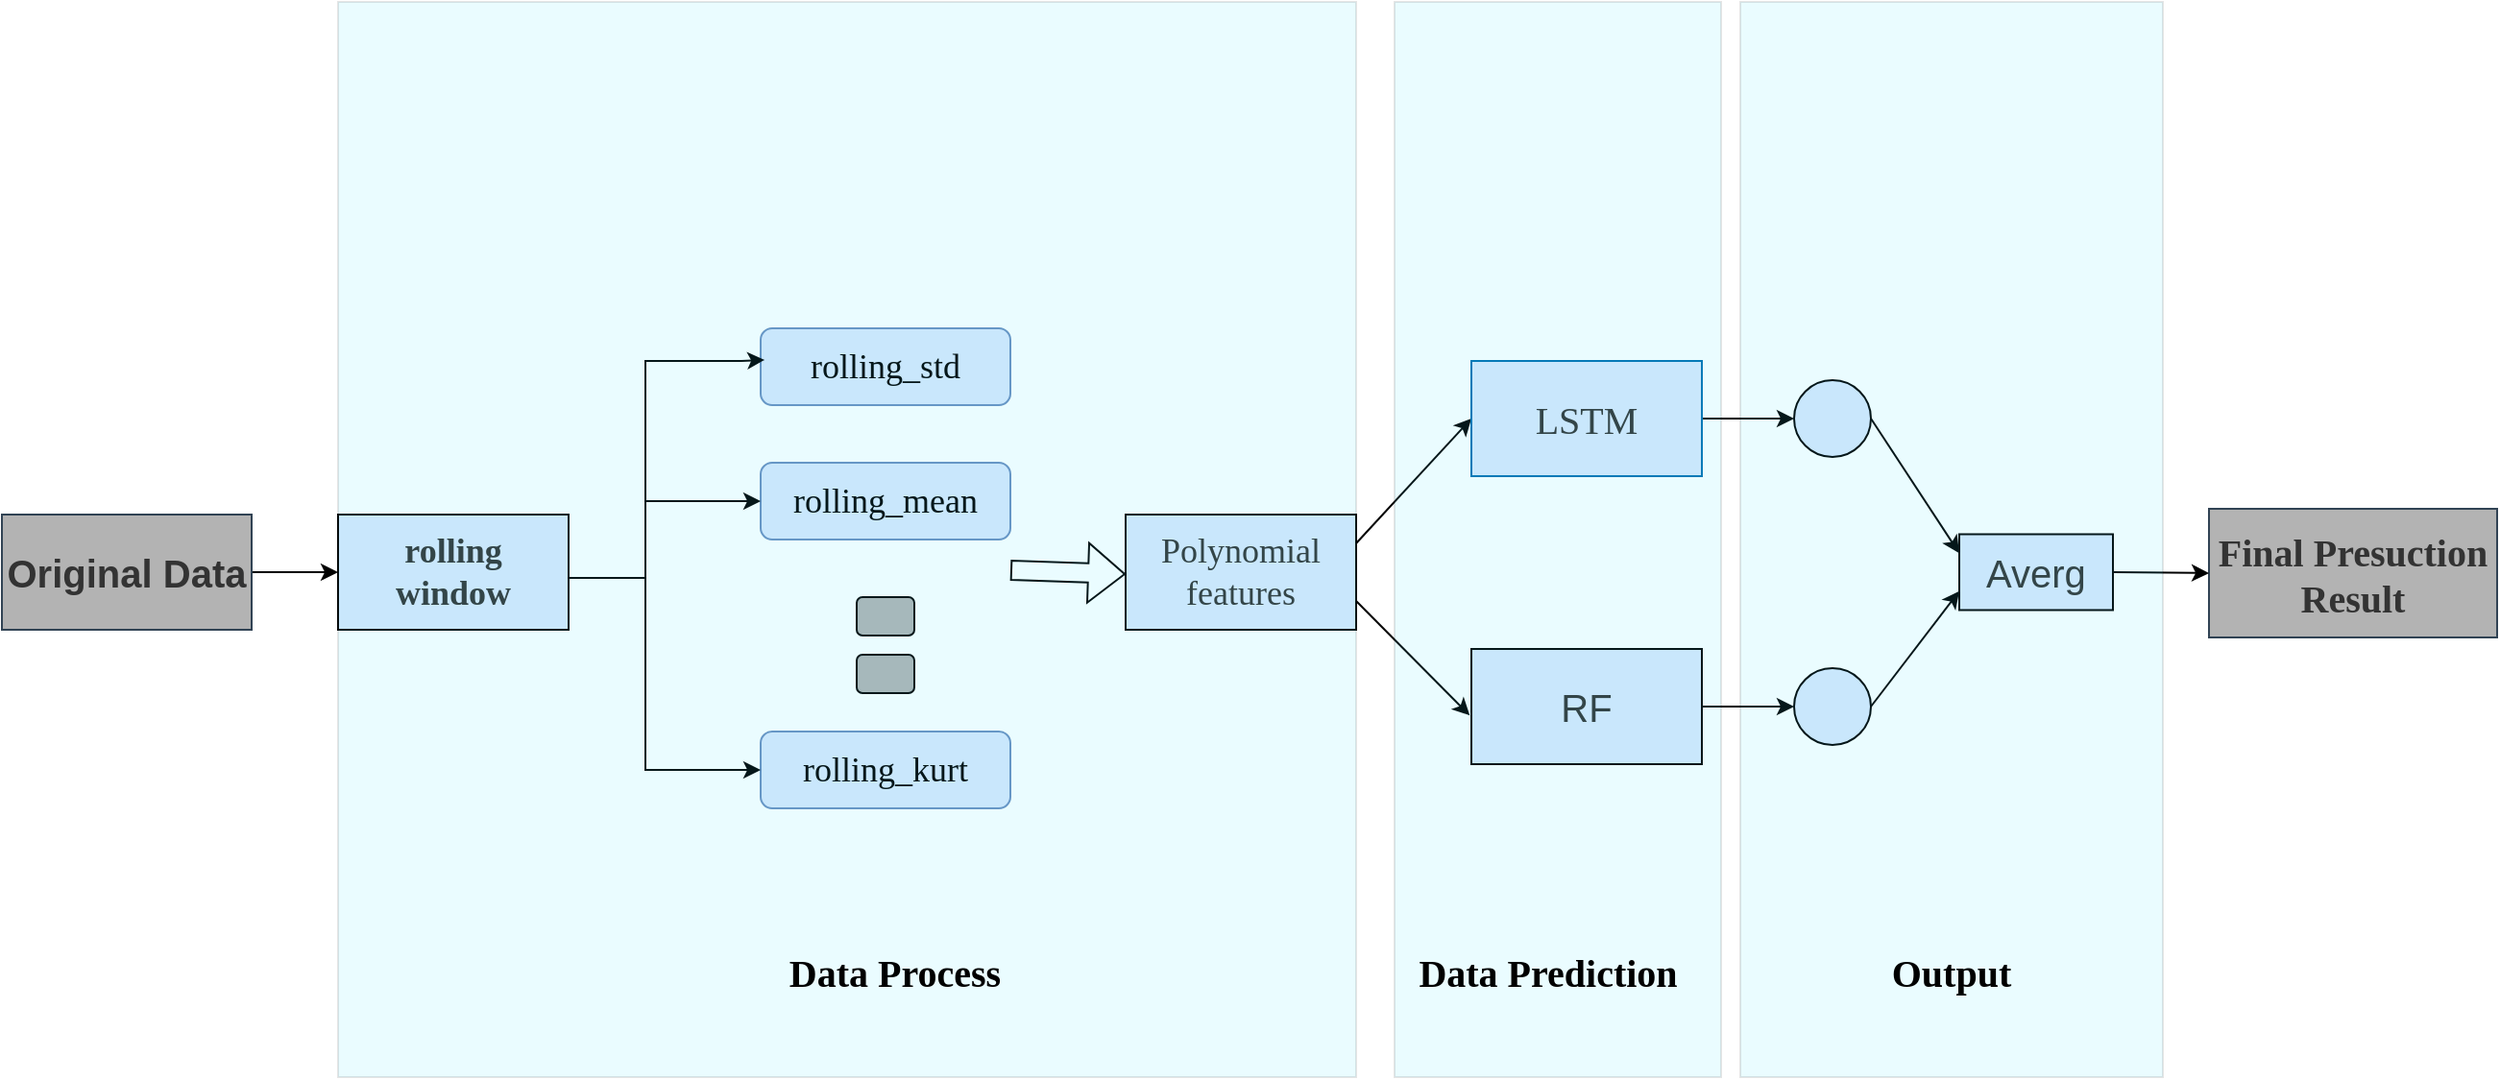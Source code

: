 <mxfile version="24.0.7" type="github">
  <diagram name="第 1 页" id="MAClC-Qz35gJHoBX1igw">
    <mxGraphModel dx="2875" dy="1126" grid="1" gridSize="10" guides="0" tooltips="1" connect="1" arrows="0" fold="1" page="1" pageScale="1" pageWidth="827" pageHeight="1169" math="0" shadow="0">
      <root>
        <mxCell id="0" />
        <mxCell id="1" parent="0" />
        <mxCell id="4eGL8hieU2qLonjlvDq8-81" style="edgeStyle=none;rounded=0;orthogonalLoop=1;jettySize=auto;html=1;exitX=1;exitY=0.5;exitDx=0;exitDy=0;entryX=0;entryY=0.5;entryDx=0;entryDy=0;" edge="1" parent="1" source="4eGL8hieU2qLonjlvDq8-1" target="4eGL8hieU2qLonjlvDq8-2">
          <mxGeometry relative="1" as="geometry" />
        </mxCell>
        <mxCell id="4eGL8hieU2qLonjlvDq8-1" value="&lt;font color=&quot;#333333&quot; style=&quot;font-size: 20px;&quot;&gt;&lt;b&gt;Original&amp;nbsp;&lt;span style=&quot;background-color: initial;&quot;&gt;Data&lt;/span&gt;&lt;/b&gt;&lt;/font&gt;" style="rounded=0;whiteSpace=wrap;html=1;fillColor=#B3B3B3;strokeColor=#314354;fontColor=#ffffff;" vertex="1" parent="1">
          <mxGeometry x="-205" y="267" width="130" height="60" as="geometry" />
        </mxCell>
        <mxCell id="4eGL8hieU2qLonjlvDq8-2" value="&lt;b style=&quot;font-size: 18px;&quot;&gt;&lt;span style=&quot;font-family: 等线;&quot; lang=&quot;EN-US&quot;&gt;&lt;font color=&quot;#333333&quot;&gt;rolling&lt;br&gt;window&lt;/font&gt;&lt;/span&gt;&lt;/b&gt;" style="rounded=0;whiteSpace=wrap;html=1;fillColor=#DAE8FC;" vertex="1" parent="1">
          <mxGeometry x="-30" y="267" width="120" height="60" as="geometry" />
        </mxCell>
        <mxCell id="4eGL8hieU2qLonjlvDq8-24" value="&lt;div style=&quot;font-size: 18px;&quot;&gt;&lt;span style=&quot;font-family: &amp;quot;Times New Roman&amp;quot;;&quot;&gt;rolling_mean&lt;/span&gt;&lt;br&gt;&lt;/div&gt;" style="rounded=1;whiteSpace=wrap;html=1;fillColor=#dae8fc;strokeColor=#6c8ebf;" vertex="1" parent="1">
          <mxGeometry x="190" y="240" width="130" height="40" as="geometry" />
        </mxCell>
        <mxCell id="4eGL8hieU2qLonjlvDq8-25" value="&lt;div&gt;&lt;font style=&quot;font-size: 18px;&quot; face=&quot;Times New Roman&quot;&gt;rolling_kurt&lt;/font&gt;&lt;/div&gt;" style="rounded=1;whiteSpace=wrap;html=1;fillColor=#dae8fc;strokeColor=#6c8ebf;" vertex="1" parent="1">
          <mxGeometry x="190" y="380" width="130" height="40" as="geometry" />
        </mxCell>
        <mxCell id="4eGL8hieU2qLonjlvDq8-26" value="&lt;div&gt;&lt;font face=&quot;Times New Roman&quot; style=&quot;font-size: 18px;&quot;&gt;rolling_std&lt;/font&gt;&lt;/div&gt;" style="rounded=1;whiteSpace=wrap;html=1;fillColor=#dae8fc;strokeColor=#6c8ebf;" vertex="1" parent="1">
          <mxGeometry x="190" y="170" width="130" height="40" as="geometry" />
        </mxCell>
        <mxCell id="4eGL8hieU2qLonjlvDq8-35" value="" style="rounded=1;whiteSpace=wrap;html=1;fillColor=#B3B3B3;" vertex="1" parent="1">
          <mxGeometry x="240" y="310" width="30" height="20" as="geometry" />
        </mxCell>
        <mxCell id="4eGL8hieU2qLonjlvDq8-37" value="" style="rounded=1;whiteSpace=wrap;html=1;fillColor=#B3B3B3;" vertex="1" parent="1">
          <mxGeometry x="240" y="340" width="30" height="20" as="geometry" />
        </mxCell>
        <mxCell id="4eGL8hieU2qLonjlvDq8-73" style="edgeStyle=none;rounded=0;orthogonalLoop=1;jettySize=auto;html=1;exitX=1;exitY=0.25;exitDx=0;exitDy=0;entryX=0;entryY=0.5;entryDx=0;entryDy=0;" edge="1" parent="1" source="4eGL8hieU2qLonjlvDq8-38" target="4eGL8hieU2qLonjlvDq8-39">
          <mxGeometry relative="1" as="geometry" />
        </mxCell>
        <mxCell id="4eGL8hieU2qLonjlvDq8-38" value="&lt;span style=&quot;&quot; lang=&quot;EN-US&quot;&gt;&lt;font color=&quot;#333333&quot; style=&quot;font-size: 18px;&quot; face=&quot;Times New Roman&quot;&gt;Polynomial&lt;br&gt;features&lt;/font&gt;&lt;/span&gt;" style="rounded=0;whiteSpace=wrap;html=1;fillColor=#DAE8FC;" vertex="1" parent="1">
          <mxGeometry x="380" y="267" width="120" height="60" as="geometry" />
        </mxCell>
        <mxCell id="4eGL8hieU2qLonjlvDq8-82" style="edgeStyle=none;rounded=0;orthogonalLoop=1;jettySize=auto;html=1;exitX=1;exitY=0.5;exitDx=0;exitDy=0;entryX=0;entryY=0.5;entryDx=0;entryDy=0;" edge="1" parent="1" source="4eGL8hieU2qLonjlvDq8-39" target="4eGL8hieU2qLonjlvDq8-48">
          <mxGeometry relative="1" as="geometry" />
        </mxCell>
        <mxCell id="4eGL8hieU2qLonjlvDq8-39" value="&lt;font color=&quot;#333333&quot; style=&quot;font-size: 20px;&quot; face=&quot;Times New Roman&quot;&gt;LSTM&lt;/font&gt;" style="rounded=0;whiteSpace=wrap;html=1;fillColor=#DAE8FC;fontColor=#ffffff;strokeColor=#006EAF;" vertex="1" parent="1">
          <mxGeometry x="560" y="187" width="120" height="60" as="geometry" />
        </mxCell>
        <mxCell id="4eGL8hieU2qLonjlvDq8-83" style="edgeStyle=none;rounded=0;orthogonalLoop=1;jettySize=auto;html=1;exitX=1;exitY=0.5;exitDx=0;exitDy=0;entryX=0;entryY=0.5;entryDx=0;entryDy=0;" edge="1" parent="1" source="4eGL8hieU2qLonjlvDq8-40" target="4eGL8hieU2qLonjlvDq8-49">
          <mxGeometry relative="1" as="geometry" />
        </mxCell>
        <mxCell id="4eGL8hieU2qLonjlvDq8-40" value="&lt;font color=&quot;#333333&quot; style=&quot;font-size: 20px;&quot;&gt;RF&lt;/font&gt;" style="rounded=0;whiteSpace=wrap;html=1;fillColor=#DAE8FC;" vertex="1" parent="1">
          <mxGeometry x="560" y="337" width="120" height="60" as="geometry" />
        </mxCell>
        <mxCell id="4eGL8hieU2qLonjlvDq8-47" value="&lt;font style=&quot;font-size: 20px;&quot; face=&quot;Times New Roman&quot; color=&quot;#333333&quot;&gt;&lt;b style=&quot;&quot;&gt;Final Presuction&lt;/b&gt;&lt;/font&gt;&lt;div style=&quot;color: rgb(0, 0, 0); font-size: 20px;&quot;&gt;&lt;font style=&quot;font-size: 20px;&quot; face=&quot;Times New Roman&quot; color=&quot;#333333&quot;&gt;&lt;b style=&quot;&quot;&gt;Result&lt;/b&gt;&lt;/font&gt;&lt;/div&gt;" style="rounded=0;whiteSpace=wrap;html=1;fillColor=#B3B3B3;strokeColor=#314354;fontColor=#ffffff;" vertex="1" parent="1">
          <mxGeometry x="944" y="264" width="150" height="67" as="geometry" />
        </mxCell>
        <mxCell id="4eGL8hieU2qLonjlvDq8-84" style="edgeStyle=none;rounded=0;orthogonalLoop=1;jettySize=auto;html=1;exitX=1;exitY=0.5;exitDx=0;exitDy=0;entryX=0;entryY=0.25;entryDx=0;entryDy=0;" edge="1" parent="1" source="4eGL8hieU2qLonjlvDq8-48" target="4eGL8hieU2qLonjlvDq8-51">
          <mxGeometry relative="1" as="geometry" />
        </mxCell>
        <mxCell id="4eGL8hieU2qLonjlvDq8-48" value="" style="ellipse;whiteSpace=wrap;html=1;aspect=fixed;fillColor=#DAE8FC;" vertex="1" parent="1">
          <mxGeometry x="728" y="197" width="40" height="40" as="geometry" />
        </mxCell>
        <mxCell id="4eGL8hieU2qLonjlvDq8-85" style="edgeStyle=none;rounded=0;orthogonalLoop=1;jettySize=auto;html=1;exitX=1;exitY=0.5;exitDx=0;exitDy=0;entryX=0;entryY=0.75;entryDx=0;entryDy=0;" edge="1" parent="1" source="4eGL8hieU2qLonjlvDq8-49" target="4eGL8hieU2qLonjlvDq8-51">
          <mxGeometry relative="1" as="geometry" />
        </mxCell>
        <mxCell id="4eGL8hieU2qLonjlvDq8-49" value="" style="ellipse;whiteSpace=wrap;html=1;aspect=fixed;fillColor=#DAE8FC;" vertex="1" parent="1">
          <mxGeometry x="728" y="347" width="40" height="40" as="geometry" />
        </mxCell>
        <mxCell id="4eGL8hieU2qLonjlvDq8-87" style="edgeStyle=none;rounded=0;orthogonalLoop=1;jettySize=auto;html=1;exitX=1;exitY=0.5;exitDx=0;exitDy=0;entryX=0;entryY=0.5;entryDx=0;entryDy=0;" edge="1" parent="1" source="4eGL8hieU2qLonjlvDq8-51" target="4eGL8hieU2qLonjlvDq8-47">
          <mxGeometry relative="1" as="geometry" />
        </mxCell>
        <mxCell id="4eGL8hieU2qLonjlvDq8-51" value="&lt;font color=&quot;#333333&quot; style=&quot;font-size: 20px;&quot;&gt;Averg&lt;/font&gt;" style="rounded=0;whiteSpace=wrap;html=1;fillColor=#DAE8FC;" vertex="1" parent="1">
          <mxGeometry x="814" y="277.25" width="80" height="39.5" as="geometry" />
        </mxCell>
        <mxCell id="4eGL8hieU2qLonjlvDq8-53" value="" style="shape=flexArrow;endArrow=classic;html=1;rounded=0;entryX=0;entryY=0.75;entryDx=0;entryDy=0;" edge="1" parent="1">
          <mxGeometry width="50" height="50" relative="1" as="geometry">
            <mxPoint x="320" y="296" as="sourcePoint" />
            <mxPoint x="380" y="298" as="targetPoint" />
          </mxGeometry>
        </mxCell>
        <mxCell id="4eGL8hieU2qLonjlvDq8-60" style="edgeStyle=none;rounded=0;orthogonalLoop=1;jettySize=auto;html=1;exitX=1;exitY=1;exitDx=0;exitDy=0;exitPerimeter=0;entryX=0;entryY=0.5;entryDx=0;entryDy=0;" edge="1" parent="1" source="4eGL8hieU2qLonjlvDq8-59" target="4eGL8hieU2qLonjlvDq8-25">
          <mxGeometry relative="1" as="geometry" />
        </mxCell>
        <mxCell id="4eGL8hieU2qLonjlvDq8-59" value="" style="strokeWidth=1;html=1;shape=mxgraph.flowchart.annotation_1;align=left;pointerEvents=1;" vertex="1" parent="1">
          <mxGeometry x="130" y="187" width="50" height="213" as="geometry" />
        </mxCell>
        <mxCell id="4eGL8hieU2qLonjlvDq8-71" style="edgeStyle=none;rounded=0;orthogonalLoop=1;jettySize=auto;html=1;exitX=1;exitY=0.5;exitDx=0;exitDy=0;exitPerimeter=0;entryX=0;entryY=0.5;entryDx=0;entryDy=0;" edge="1" parent="1" source="4eGL8hieU2qLonjlvDq8-64" target="4eGL8hieU2qLonjlvDq8-24">
          <mxGeometry relative="1" as="geometry" />
        </mxCell>
        <mxCell id="4eGL8hieU2qLonjlvDq8-64" value="" style="line;strokeWidth=1;html=1;" vertex="1" parent="1">
          <mxGeometry x="130" y="255" width="40" height="10" as="geometry" />
        </mxCell>
        <mxCell id="4eGL8hieU2qLonjlvDq8-72" style="edgeStyle=none;rounded=0;orthogonalLoop=1;jettySize=auto;html=1;exitX=1;exitY=0;exitDx=0;exitDy=0;exitPerimeter=0;entryX=0.016;entryY=0.411;entryDx=0;entryDy=0;entryPerimeter=0;" edge="1" parent="1" source="4eGL8hieU2qLonjlvDq8-59" target="4eGL8hieU2qLonjlvDq8-26">
          <mxGeometry relative="1" as="geometry" />
        </mxCell>
        <mxCell id="4eGL8hieU2qLonjlvDq8-74" style="edgeStyle=none;rounded=0;orthogonalLoop=1;jettySize=auto;html=1;exitX=1;exitY=0.75;exitDx=0;exitDy=0;entryX=-0.007;entryY=0.577;entryDx=0;entryDy=0;entryPerimeter=0;" edge="1" parent="1" source="4eGL8hieU2qLonjlvDq8-38" target="4eGL8hieU2qLonjlvDq8-40">
          <mxGeometry relative="1" as="geometry" />
        </mxCell>
        <mxCell id="4eGL8hieU2qLonjlvDq8-79" value="" style="line;strokeWidth=1;html=1;" vertex="1" parent="1">
          <mxGeometry x="90" y="260" width="40" height="80" as="geometry" />
        </mxCell>
        <mxCell id="4eGL8hieU2qLonjlvDq8-90" value="" style="verticalLabelPosition=bottom;verticalAlign=top;html=1;shape=mxgraph.basic.rect;fillColor2=none;strokeWidth=1;size=20;indent=5;opacity=10;fillColor=#36DDFF;" vertex="1" parent="1">
          <mxGeometry x="-30" width="530" height="560" as="geometry" />
        </mxCell>
        <mxCell id="4eGL8hieU2qLonjlvDq8-91" value="" style="verticalLabelPosition=bottom;verticalAlign=top;html=1;shape=mxgraph.basic.rect;fillColor2=none;strokeWidth=1;size=20;indent=5;opacity=10;fillColor=#36DDFF;" vertex="1" parent="1">
          <mxGeometry x="520" width="170" height="560" as="geometry" />
        </mxCell>
        <mxCell id="4eGL8hieU2qLonjlvDq8-92" value="" style="verticalLabelPosition=bottom;verticalAlign=top;html=1;shape=mxgraph.basic.rect;fillColor2=none;strokeWidth=1;size=20;indent=5;opacity=10;fillColor=#36DDFF;" vertex="1" parent="1">
          <mxGeometry x="700" width="220" height="560" as="geometry" />
        </mxCell>
        <mxCell id="4eGL8hieU2qLonjlvDq8-93" value="&lt;font style=&quot;font-size: 20px;&quot; face=&quot;Times New Roman&quot;&gt;&lt;b&gt;Data Process&lt;/b&gt;&lt;/font&gt;" style="text;strokeColor=none;align=center;fillColor=none;html=1;verticalAlign=middle;whiteSpace=wrap;rounded=0;" vertex="1" parent="1">
          <mxGeometry x="190" y="490" width="140" height="30" as="geometry" />
        </mxCell>
        <mxCell id="4eGL8hieU2qLonjlvDq8-94" value="&lt;font style=&quot;font-size: 20px;&quot; face=&quot;Times New Roman&quot;&gt;&lt;b&gt;Data Prediction&lt;/b&gt;&lt;/font&gt;" style="text;strokeColor=none;align=center;fillColor=none;html=1;verticalAlign=middle;whiteSpace=wrap;rounded=0;" vertex="1" parent="1">
          <mxGeometry x="530" y="490" width="140" height="30" as="geometry" />
        </mxCell>
        <mxCell id="4eGL8hieU2qLonjlvDq8-95" value="&lt;font style=&quot;font-size: 20px;&quot; face=&quot;Times New Roman&quot;&gt;&lt;b&gt;Output&lt;/b&gt;&lt;/font&gt;" style="text;strokeColor=none;align=center;fillColor=none;html=1;verticalAlign=middle;whiteSpace=wrap;rounded=0;" vertex="1" parent="1">
          <mxGeometry x="740" y="490" width="140" height="30" as="geometry" />
        </mxCell>
      </root>
    </mxGraphModel>
  </diagram>
</mxfile>
